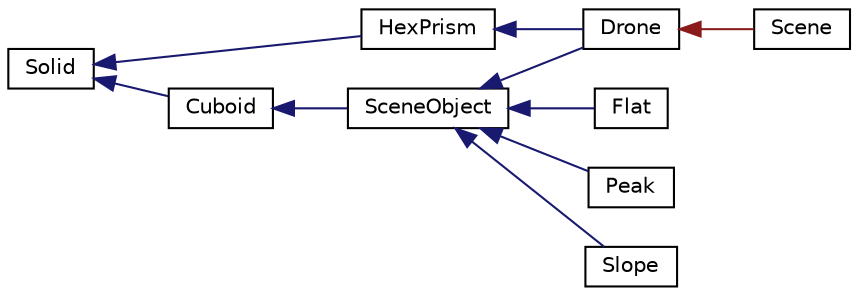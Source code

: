 digraph "Graficzna hierarchia klas"
{
 // LATEX_PDF_SIZE
  edge [fontname="Helvetica",fontsize="10",labelfontname="Helvetica",labelfontsize="10"];
  node [fontname="Helvetica",fontsize="10",shape=record];
  rankdir="LR";
  Node0 [label="Solid",height=0.2,width=0.4,color="black", fillcolor="white", style="filled",URL="$class_solid.html",tooltip="Modeluje pojęcie bryły geometycznej."];
  Node0 -> Node1 [dir="back",color="midnightblue",fontsize="10",style="solid",fontname="Helvetica"];
  Node1 [label="Cuboid",height=0.2,width=0.4,color="black", fillcolor="white", style="filled",URL="$class_cuboid.html",tooltip="Modeluje pojęcie prostopadłościanu (będącym w tym programie korpusem dronu)"];
  Node1 -> Node2 [dir="back",color="midnightblue",fontsize="10",style="solid",fontname="Helvetica"];
  Node2 [label="SceneObject",height=0.2,width=0.4,color="black", fillcolor="white", style="filled",URL="$class_scene_object.html",tooltip=" "];
  Node2 -> Node3 [dir="back",color="midnightblue",fontsize="10",style="solid",fontname="Helvetica"];
  Node3 [label="Drone",height=0.2,width=0.4,color="black", fillcolor="white", style="filled",URL="$class_drone.html",tooltip="Modeluje pojęcie dronu."];
  Node3 -> Node4 [dir="back",color="firebrick4",fontsize="10",style="solid",fontname="Helvetica"];
  Node4 [label="Scene",height=0.2,width=0.4,color="black", fillcolor="white", style="filled",URL="$class_scene.html",tooltip="Modeluje pojecie sceny."];
  Node2 -> Node5 [dir="back",color="midnightblue",fontsize="10",style="solid",fontname="Helvetica"];
  Node5 [label="Flat",height=0.2,width=0.4,color="black", fillcolor="white", style="filled",URL="$class_flat.html",tooltip="Modeluje pojęcie plaskowyzu."];
  Node2 -> Node6 [dir="back",color="midnightblue",fontsize="10",style="solid",fontname="Helvetica"];
  Node6 [label="Peak",height=0.2,width=0.4,color="black", fillcolor="white", style="filled",URL="$class_peak.html",tooltip="Modeluje pojęcie gory ze szczytem."];
  Node2 -> Node7 [dir="back",color="midnightblue",fontsize="10",style="solid",fontname="Helvetica"];
  Node7 [label="Slope",height=0.2,width=0.4,color="black", fillcolor="white", style="filled",URL="$class_slope.html",tooltip="Modeluje pojęcie gory z grania."];
  Node0 -> Node8 [dir="back",color="midnightblue",fontsize="10",style="solid",fontname="Helvetica"];
  Node8 [label="HexPrism",height=0.2,width=0.4,color="black", fillcolor="white", style="filled",URL="$class_hex_prism.html",tooltip="Modeluje pojęcie graniastosłupa foremnego sześciokątnego (będącym w tym programie rotorami dronu)"];
  Node8 -> Node3 [dir="back",color="midnightblue",fontsize="10",style="solid",fontname="Helvetica"];
}
